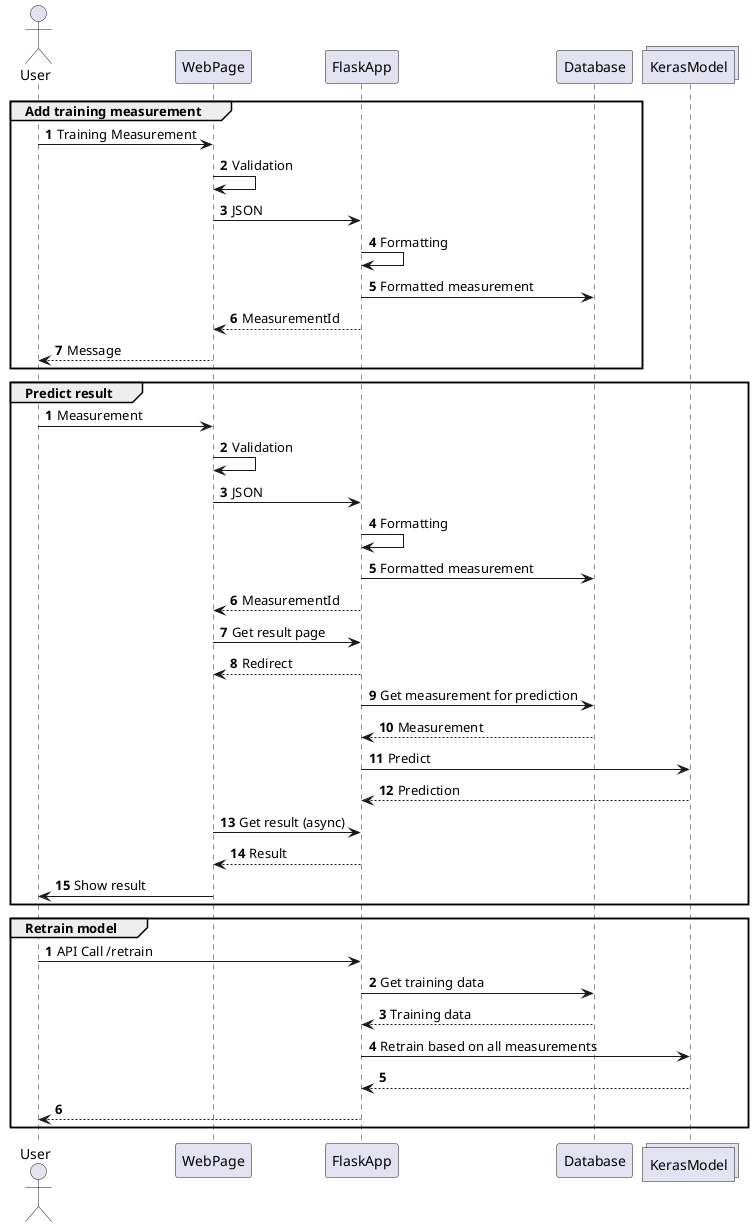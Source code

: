 @startuml
actor User
participant WebPage
participant FlaskApp
participant Database
collections KerasModel

group Add training measurement
autonumber
User -> WebPage: Training Measurement
WebPage -> WebPage: Validation
WebPage -> FlaskApp: JSON
FlaskApp -> FlaskApp: Formatting
FlaskApp -> Database: Formatted measurement
FlaskApp --> WebPage: MeasurementId
WebPage --> User: Message
end

group Predict result
autonumber
User -> WebPage: Measurement
WebPage -> WebPage: Validation
WebPage -> FlaskApp: JSON
FlaskApp -> FlaskApp: Formatting
FlaskApp -> Database: Formatted measurement
FlaskApp -->WebPage: MeasurementId
WebPage -> FlaskApp: Get result page
FlaskApp --> WebPage: Redirect
FlaskApp -> Database: Get measurement for prediction
Database --> FlaskApp: Measurement
FlaskApp -> KerasModel: Predict
KerasModel --> FlaskApp: Prediction
WebPage -> FlaskApp: Get result (async)
FlaskApp --> WebPage: Result
WebPage -> User: Show result
end

group Retrain model
autonumber
User -> FlaskApp: API Call /retrain
FlaskApp -> Database: Get training data
Database --> FlaskApp: Training data
FlaskApp -> KerasModel: Retrain based on all measurements
KerasModel --> FlaskApp
FlaskApp --> User
end

@enduml